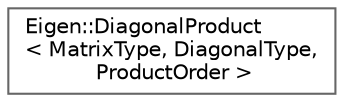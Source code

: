 digraph "类继承关系图"
{
 // LATEX_PDF_SIZE
  bgcolor="transparent";
  edge [fontname=Helvetica,fontsize=10,labelfontname=Helvetica,labelfontsize=10];
  node [fontname=Helvetica,fontsize=10,shape=box,height=0.2,width=0.4];
  rankdir="LR";
  Node0 [id="Node000000",label="Eigen::DiagonalProduct\l\< MatrixType, DiagonalType,\l ProductOrder \>",height=0.2,width=0.4,color="grey40", fillcolor="white", style="filled",URL="$class_eigen_1_1_diagonal_product.html",tooltip=" "];
}
